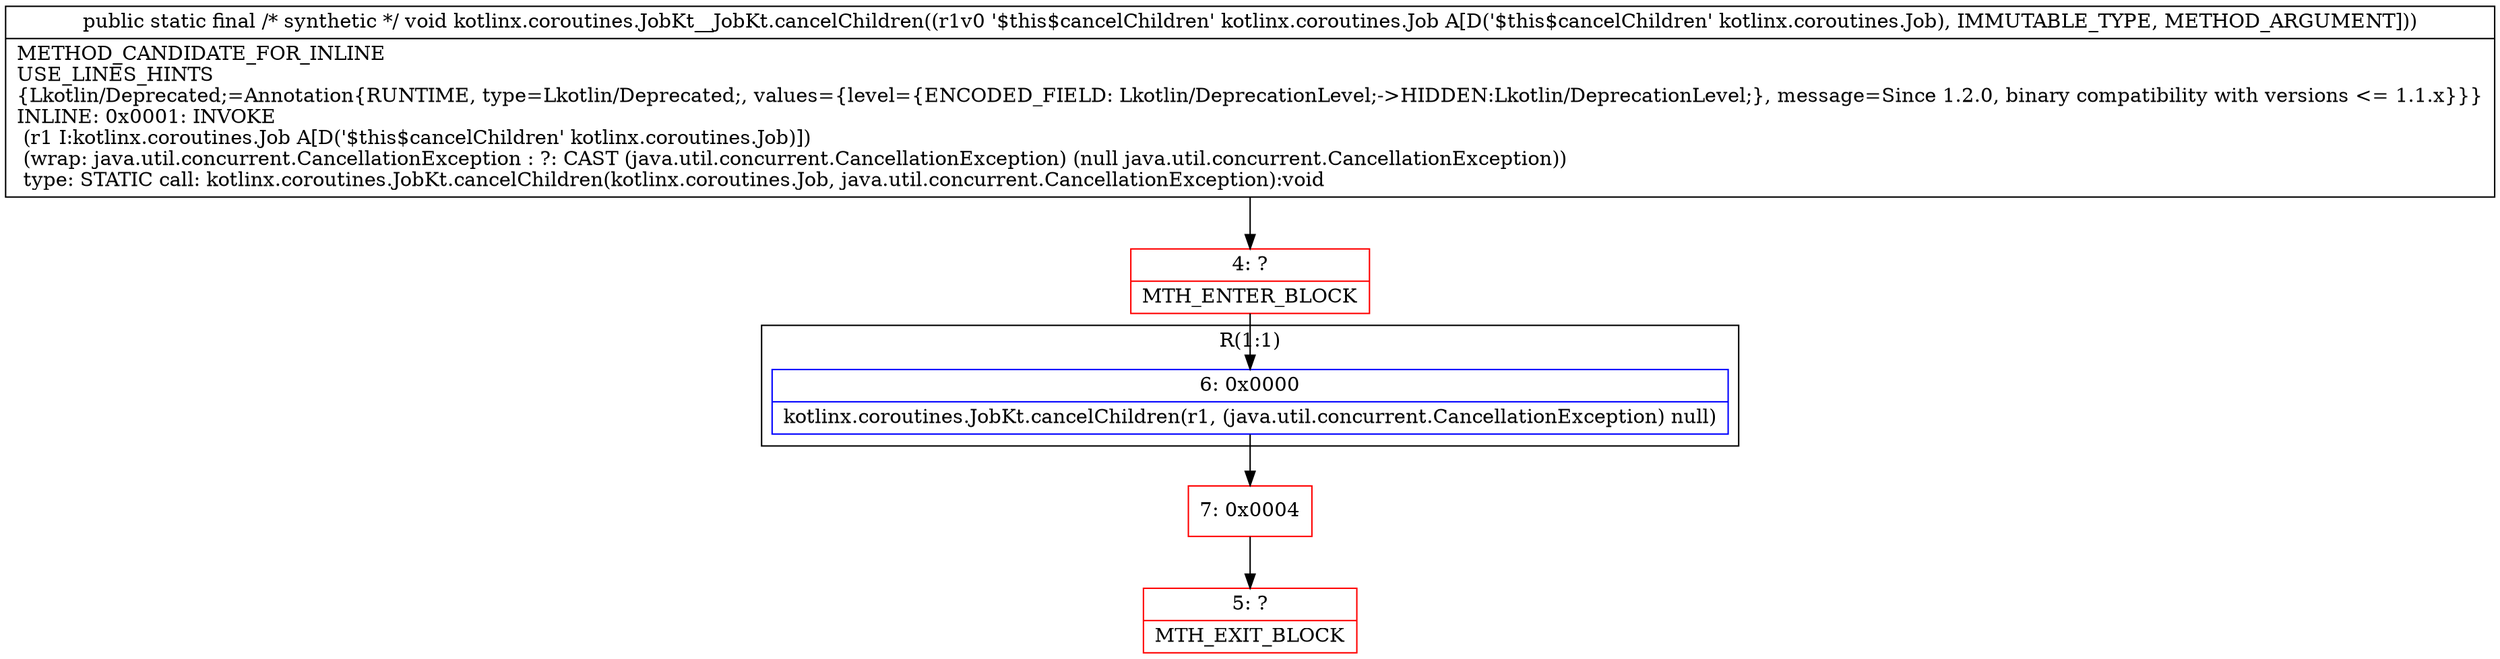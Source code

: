 digraph "CFG forkotlinx.coroutines.JobKt__JobKt.cancelChildren(Lkotlinx\/coroutines\/Job;)V" {
subgraph cluster_Region_711034662 {
label = "R(1:1)";
node [shape=record,color=blue];
Node_6 [shape=record,label="{6\:\ 0x0000|kotlinx.coroutines.JobKt.cancelChildren(r1, (java.util.concurrent.CancellationException) null)\l}"];
}
Node_4 [shape=record,color=red,label="{4\:\ ?|MTH_ENTER_BLOCK\l}"];
Node_7 [shape=record,color=red,label="{7\:\ 0x0004}"];
Node_5 [shape=record,color=red,label="{5\:\ ?|MTH_EXIT_BLOCK\l}"];
MethodNode[shape=record,label="{public static final \/* synthetic *\/ void kotlinx.coroutines.JobKt__JobKt.cancelChildren((r1v0 '$this$cancelChildren' kotlinx.coroutines.Job A[D('$this$cancelChildren' kotlinx.coroutines.Job), IMMUTABLE_TYPE, METHOD_ARGUMENT]))  | METHOD_CANDIDATE_FOR_INLINE\lUSE_LINES_HINTS\l\{Lkotlin\/Deprecated;=Annotation\{RUNTIME, type=Lkotlin\/Deprecated;, values=\{level=\{ENCODED_FIELD: Lkotlin\/DeprecationLevel;\-\>HIDDEN:Lkotlin\/DeprecationLevel;\}, message=Since 1.2.0, binary compatibility with versions \<= 1.1.x\}\}\}\lINLINE: 0x0001: INVOKE  \l  (r1 I:kotlinx.coroutines.Job A[D('$this$cancelChildren' kotlinx.coroutines.Job)])\l  (wrap: java.util.concurrent.CancellationException : ?: CAST (java.util.concurrent.CancellationException) (null java.util.concurrent.CancellationException))\l type: STATIC call: kotlinx.coroutines.JobKt.cancelChildren(kotlinx.coroutines.Job, java.util.concurrent.CancellationException):void\l}"];
MethodNode -> Node_4;Node_6 -> Node_7;
Node_4 -> Node_6;
Node_7 -> Node_5;
}

